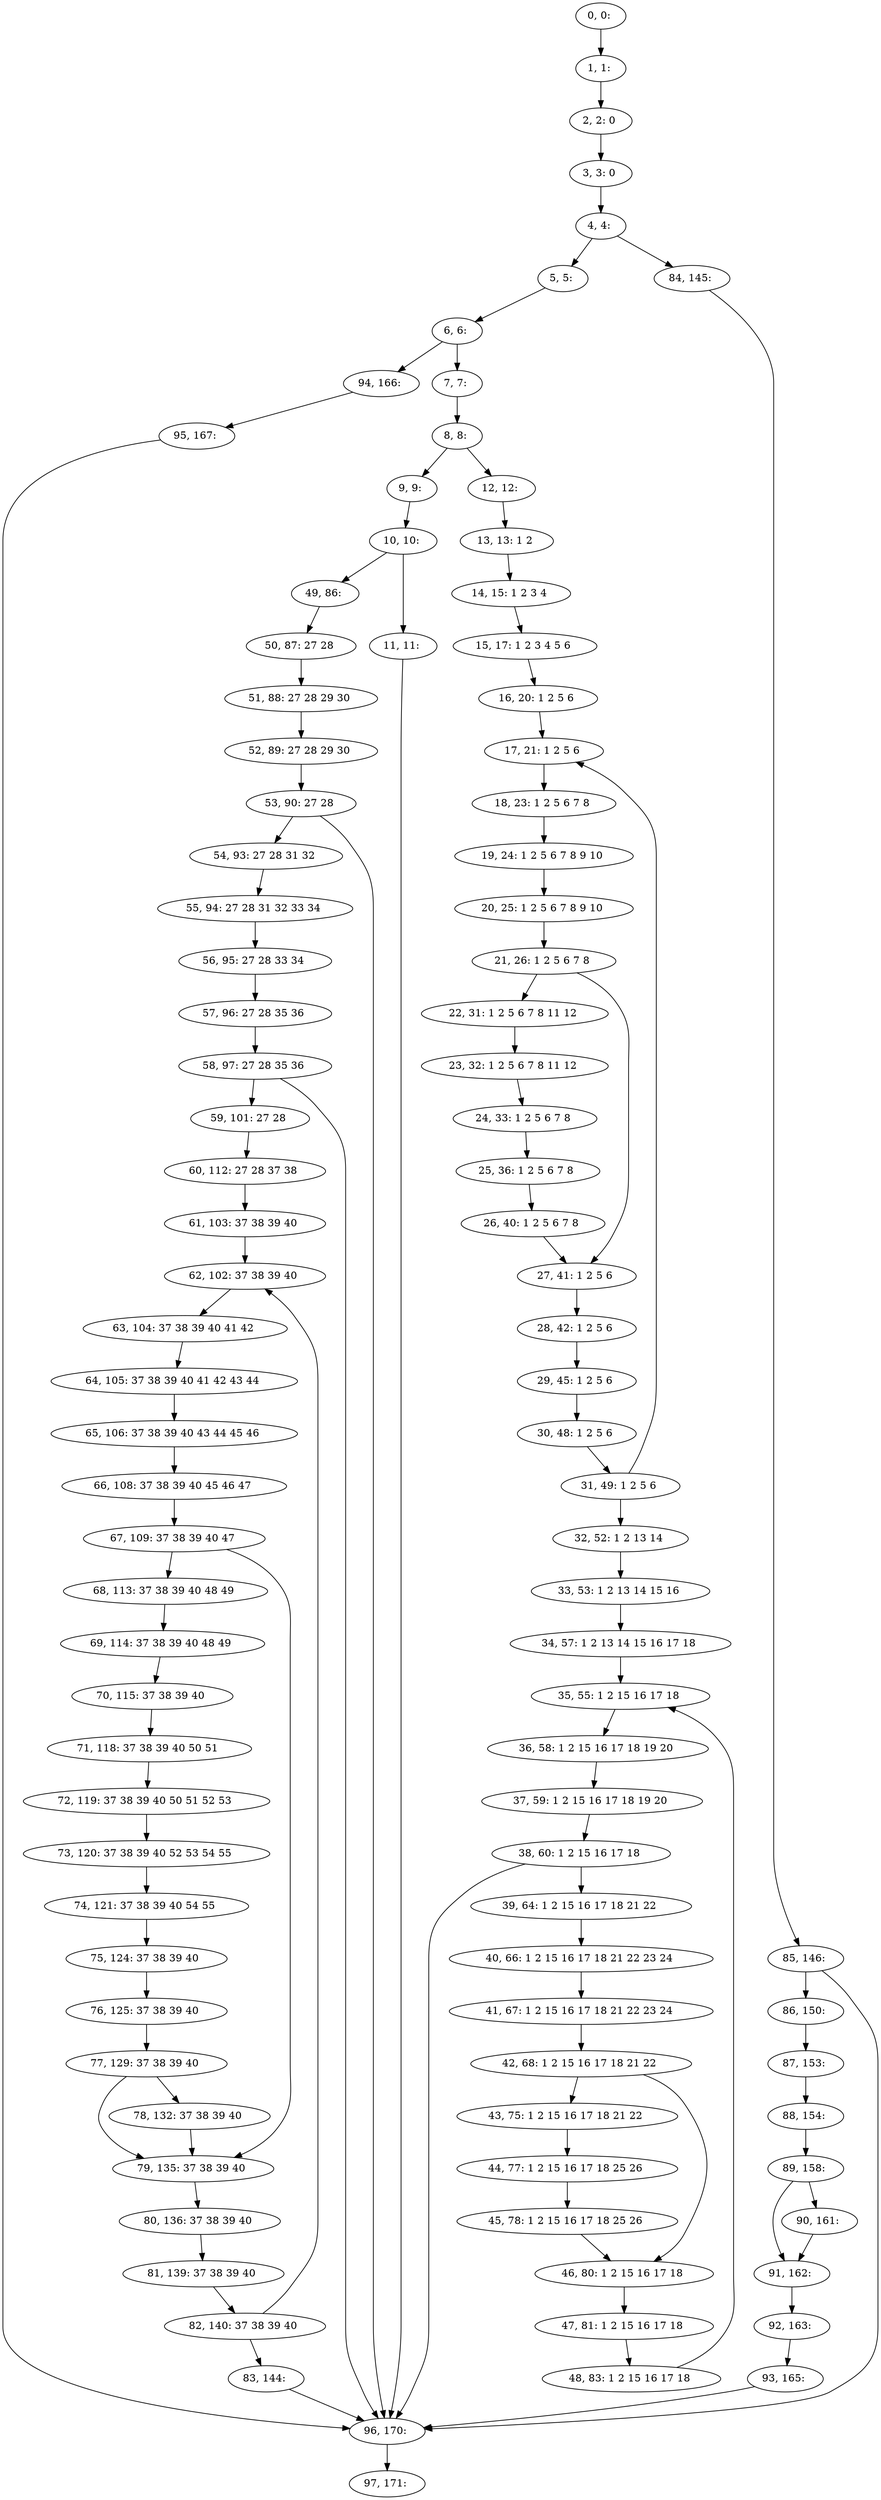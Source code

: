 digraph G {
0[label="0, 0: "];
1[label="1, 1: "];
2[label="2, 2: 0 "];
3[label="3, 3: 0 "];
4[label="4, 4: "];
5[label="5, 5: "];
6[label="6, 6: "];
7[label="7, 7: "];
8[label="8, 8: "];
9[label="9, 9: "];
10[label="10, 10: "];
11[label="11, 11: "];
12[label="12, 12: "];
13[label="13, 13: 1 2 "];
14[label="14, 15: 1 2 3 4 "];
15[label="15, 17: 1 2 3 4 5 6 "];
16[label="16, 20: 1 2 5 6 "];
17[label="17, 21: 1 2 5 6 "];
18[label="18, 23: 1 2 5 6 7 8 "];
19[label="19, 24: 1 2 5 6 7 8 9 10 "];
20[label="20, 25: 1 2 5 6 7 8 9 10 "];
21[label="21, 26: 1 2 5 6 7 8 "];
22[label="22, 31: 1 2 5 6 7 8 11 12 "];
23[label="23, 32: 1 2 5 6 7 8 11 12 "];
24[label="24, 33: 1 2 5 6 7 8 "];
25[label="25, 36: 1 2 5 6 7 8 "];
26[label="26, 40: 1 2 5 6 7 8 "];
27[label="27, 41: 1 2 5 6 "];
28[label="28, 42: 1 2 5 6 "];
29[label="29, 45: 1 2 5 6 "];
30[label="30, 48: 1 2 5 6 "];
31[label="31, 49: 1 2 5 6 "];
32[label="32, 52: 1 2 13 14 "];
33[label="33, 53: 1 2 13 14 15 16 "];
34[label="34, 57: 1 2 13 14 15 16 17 18 "];
35[label="35, 55: 1 2 15 16 17 18 "];
36[label="36, 58: 1 2 15 16 17 18 19 20 "];
37[label="37, 59: 1 2 15 16 17 18 19 20 "];
38[label="38, 60: 1 2 15 16 17 18 "];
39[label="39, 64: 1 2 15 16 17 18 21 22 "];
40[label="40, 66: 1 2 15 16 17 18 21 22 23 24 "];
41[label="41, 67: 1 2 15 16 17 18 21 22 23 24 "];
42[label="42, 68: 1 2 15 16 17 18 21 22 "];
43[label="43, 75: 1 2 15 16 17 18 21 22 "];
44[label="44, 77: 1 2 15 16 17 18 25 26 "];
45[label="45, 78: 1 2 15 16 17 18 25 26 "];
46[label="46, 80: 1 2 15 16 17 18 "];
47[label="47, 81: 1 2 15 16 17 18 "];
48[label="48, 83: 1 2 15 16 17 18 "];
49[label="49, 86: "];
50[label="50, 87: 27 28 "];
51[label="51, 88: 27 28 29 30 "];
52[label="52, 89: 27 28 29 30 "];
53[label="53, 90: 27 28 "];
54[label="54, 93: 27 28 31 32 "];
55[label="55, 94: 27 28 31 32 33 34 "];
56[label="56, 95: 27 28 33 34 "];
57[label="57, 96: 27 28 35 36 "];
58[label="58, 97: 27 28 35 36 "];
59[label="59, 101: 27 28 "];
60[label="60, 112: 27 28 37 38 "];
61[label="61, 103: 37 38 39 40 "];
62[label="62, 102: 37 38 39 40 "];
63[label="63, 104: 37 38 39 40 41 42 "];
64[label="64, 105: 37 38 39 40 41 42 43 44 "];
65[label="65, 106: 37 38 39 40 43 44 45 46 "];
66[label="66, 108: 37 38 39 40 45 46 47 "];
67[label="67, 109: 37 38 39 40 47 "];
68[label="68, 113: 37 38 39 40 48 49 "];
69[label="69, 114: 37 38 39 40 48 49 "];
70[label="70, 115: 37 38 39 40 "];
71[label="71, 118: 37 38 39 40 50 51 "];
72[label="72, 119: 37 38 39 40 50 51 52 53 "];
73[label="73, 120: 37 38 39 40 52 53 54 55 "];
74[label="74, 121: 37 38 39 40 54 55 "];
75[label="75, 124: 37 38 39 40 "];
76[label="76, 125: 37 38 39 40 "];
77[label="77, 129: 37 38 39 40 "];
78[label="78, 132: 37 38 39 40 "];
79[label="79, 135: 37 38 39 40 "];
80[label="80, 136: 37 38 39 40 "];
81[label="81, 139: 37 38 39 40 "];
82[label="82, 140: 37 38 39 40 "];
83[label="83, 144: "];
84[label="84, 145: "];
85[label="85, 146: "];
86[label="86, 150: "];
87[label="87, 153: "];
88[label="88, 154: "];
89[label="89, 158: "];
90[label="90, 161: "];
91[label="91, 162: "];
92[label="92, 163: "];
93[label="93, 165: "];
94[label="94, 166: "];
95[label="95, 167: "];
96[label="96, 170: "];
97[label="97, 171: "];
0->1 ;
1->2 ;
2->3 ;
3->4 ;
4->5 ;
4->84 ;
5->6 ;
6->7 ;
6->94 ;
7->8 ;
8->9 ;
8->12 ;
9->10 ;
10->11 ;
10->49 ;
11->96 ;
12->13 ;
13->14 ;
14->15 ;
15->16 ;
16->17 ;
17->18 ;
18->19 ;
19->20 ;
20->21 ;
21->22 ;
21->27 ;
22->23 ;
23->24 ;
24->25 ;
25->26 ;
26->27 ;
27->28 ;
28->29 ;
29->30 ;
30->31 ;
31->32 ;
31->17 ;
32->33 ;
33->34 ;
34->35 ;
35->36 ;
36->37 ;
37->38 ;
38->39 ;
38->96 ;
39->40 ;
40->41 ;
41->42 ;
42->43 ;
42->46 ;
43->44 ;
44->45 ;
45->46 ;
46->47 ;
47->48 ;
48->35 ;
49->50 ;
50->51 ;
51->52 ;
52->53 ;
53->54 ;
53->96 ;
54->55 ;
55->56 ;
56->57 ;
57->58 ;
58->59 ;
58->96 ;
59->60 ;
60->61 ;
61->62 ;
62->63 ;
63->64 ;
64->65 ;
65->66 ;
66->67 ;
67->68 ;
67->79 ;
68->69 ;
69->70 ;
70->71 ;
71->72 ;
72->73 ;
73->74 ;
74->75 ;
75->76 ;
76->77 ;
77->78 ;
77->79 ;
78->79 ;
79->80 ;
80->81 ;
81->82 ;
82->83 ;
82->62 ;
83->96 ;
84->85 ;
85->86 ;
85->96 ;
86->87 ;
87->88 ;
88->89 ;
89->90 ;
89->91 ;
90->91 ;
91->92 ;
92->93 ;
93->96 ;
94->95 ;
95->96 ;
96->97 ;
}

